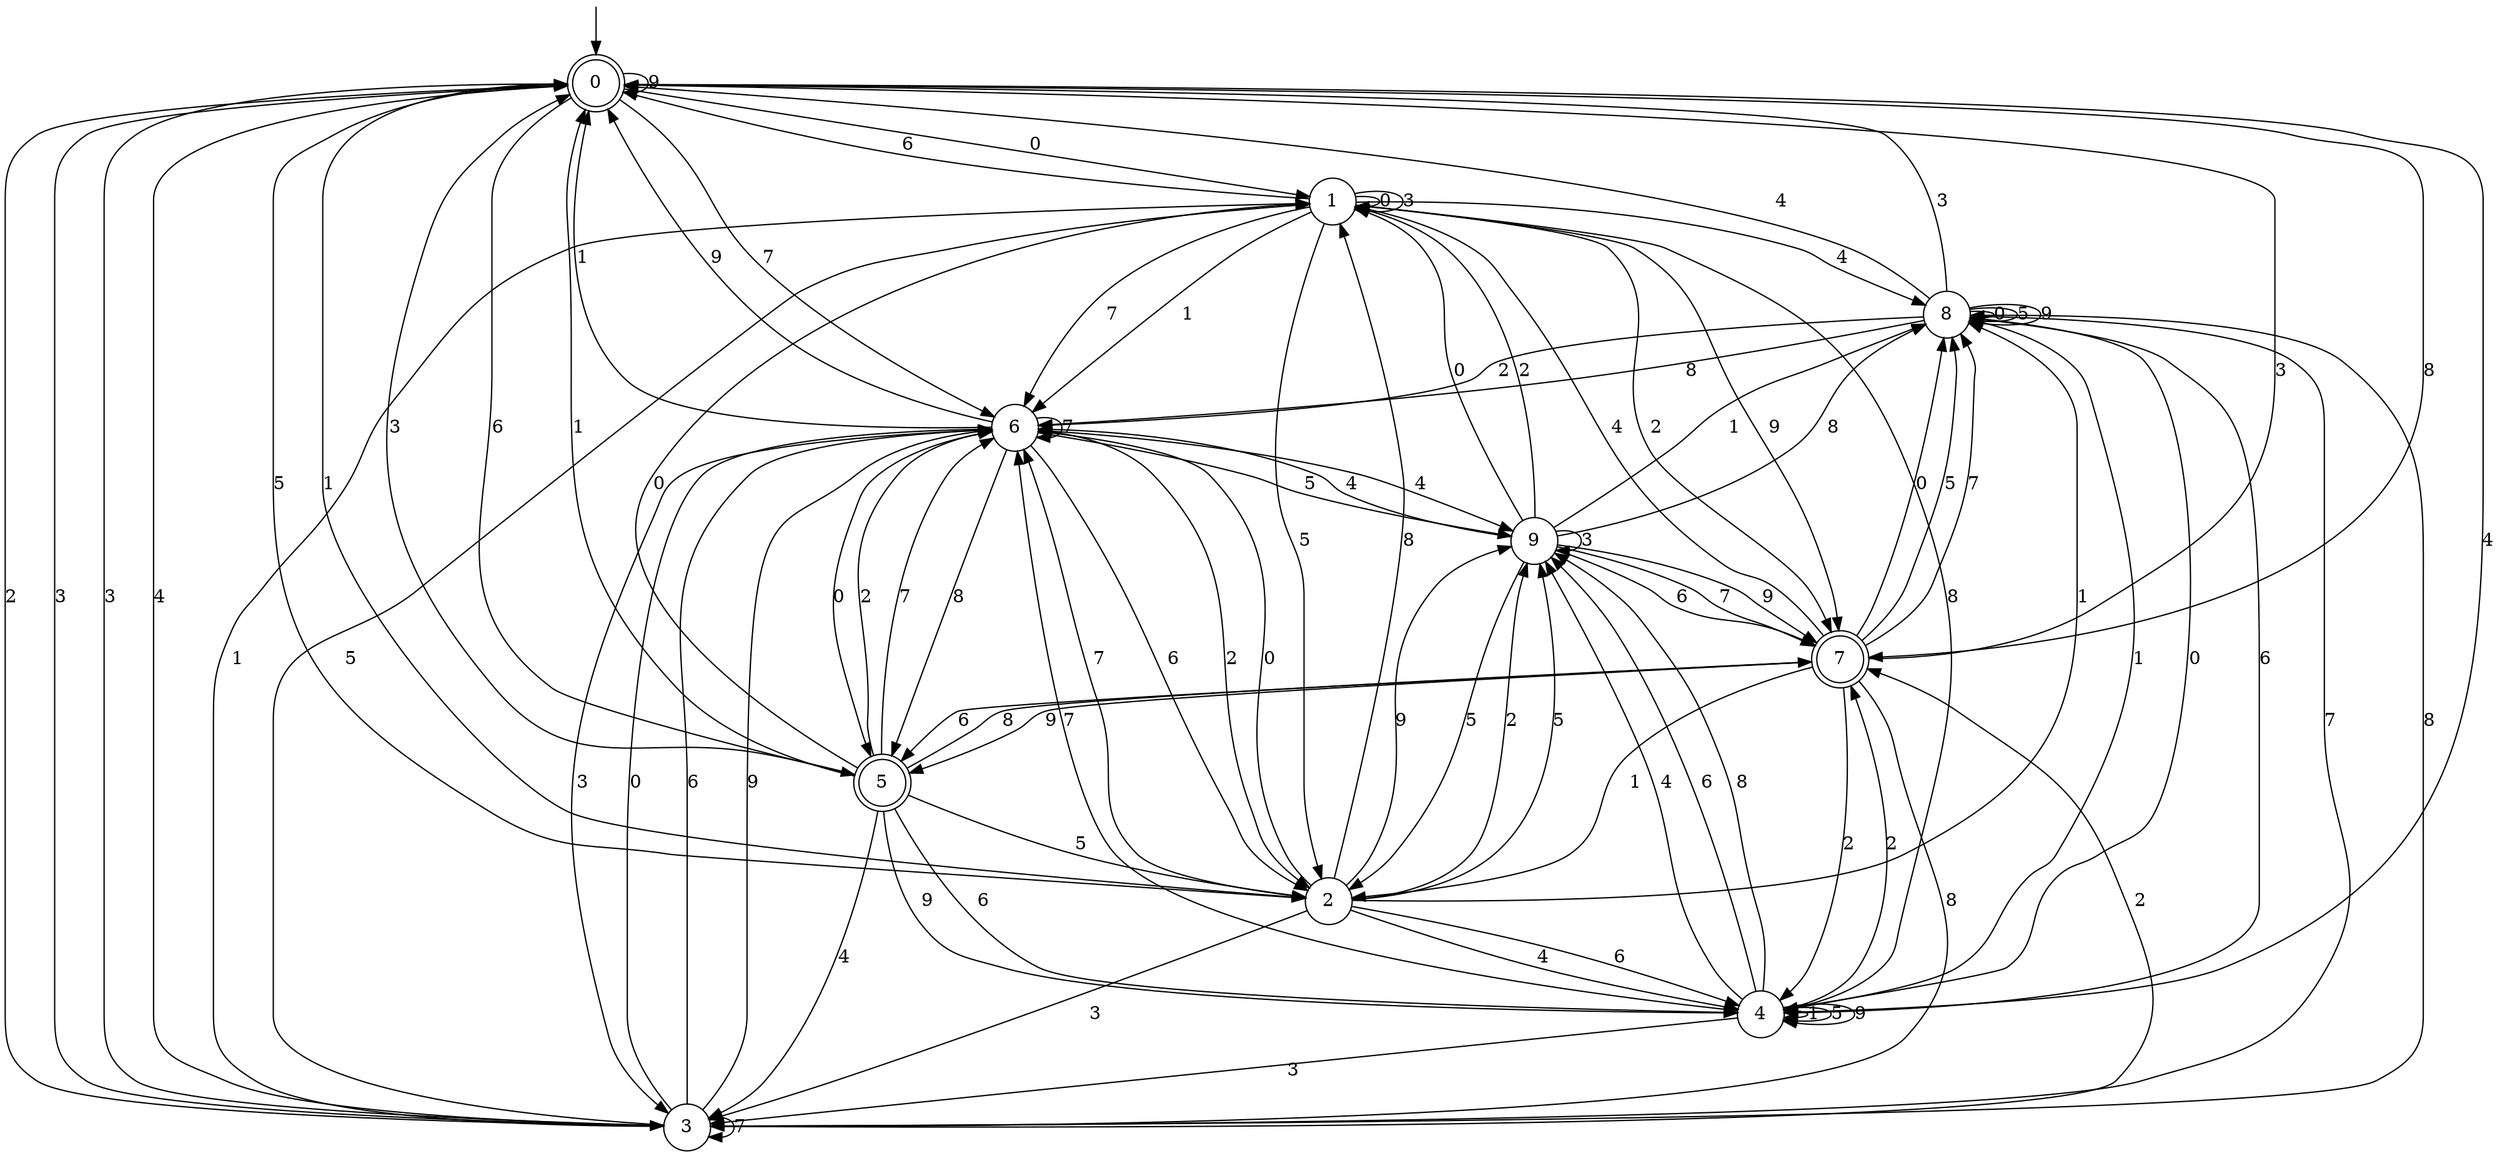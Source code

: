 digraph g {

	s0 [shape="doublecircle" label="0"];
	s1 [shape="circle" label="1"];
	s2 [shape="circle" label="2"];
	s3 [shape="circle" label="3"];
	s4 [shape="circle" label="4"];
	s5 [shape="doublecircle" label="5"];
	s6 [shape="circle" label="6"];
	s7 [shape="doublecircle" label="7"];
	s8 [shape="circle" label="8"];
	s9 [shape="circle" label="9"];
	s0 -> s1 [label="0"];
	s0 -> s2 [label="1"];
	s0 -> s3 [label="2"];
	s0 -> s3 [label="3"];
	s0 -> s4 [label="4"];
	s0 -> s2 [label="5"];
	s0 -> s5 [label="6"];
	s0 -> s6 [label="7"];
	s0 -> s7 [label="8"];
	s0 -> s0 [label="9"];
	s1 -> s1 [label="0"];
	s1 -> s6 [label="1"];
	s1 -> s7 [label="2"];
	s1 -> s1 [label="3"];
	s1 -> s8 [label="4"];
	s1 -> s2 [label="5"];
	s1 -> s0 [label="6"];
	s1 -> s6 [label="7"];
	s1 -> s4 [label="8"];
	s1 -> s7 [label="9"];
	s2 -> s6 [label="0"];
	s2 -> s8 [label="1"];
	s2 -> s9 [label="2"];
	s2 -> s3 [label="3"];
	s2 -> s4 [label="4"];
	s2 -> s9 [label="5"];
	s2 -> s4 [label="6"];
	s2 -> s6 [label="7"];
	s2 -> s1 [label="8"];
	s2 -> s9 [label="9"];
	s3 -> s6 [label="0"];
	s3 -> s1 [label="1"];
	s3 -> s7 [label="2"];
	s3 -> s0 [label="3"];
	s3 -> s0 [label="4"];
	s3 -> s1 [label="5"];
	s3 -> s6 [label="6"];
	s3 -> s3 [label="7"];
	s3 -> s8 [label="8"];
	s3 -> s6 [label="9"];
	s4 -> s8 [label="0"];
	s4 -> s4 [label="1"];
	s4 -> s7 [label="2"];
	s4 -> s3 [label="3"];
	s4 -> s9 [label="4"];
	s4 -> s4 [label="5"];
	s4 -> s9 [label="6"];
	s4 -> s6 [label="7"];
	s4 -> s9 [label="8"];
	s4 -> s4 [label="9"];
	s5 -> s1 [label="0"];
	s5 -> s0 [label="1"];
	s5 -> s6 [label="2"];
	s5 -> s0 [label="3"];
	s5 -> s3 [label="4"];
	s5 -> s2 [label="5"];
	s5 -> s4 [label="6"];
	s5 -> s6 [label="7"];
	s5 -> s7 [label="8"];
	s5 -> s4 [label="9"];
	s6 -> s5 [label="0"];
	s6 -> s0 [label="1"];
	s6 -> s2 [label="2"];
	s6 -> s3 [label="3"];
	s6 -> s9 [label="4"];
	s6 -> s9 [label="5"];
	s6 -> s2 [label="6"];
	s6 -> s6 [label="7"];
	s6 -> s5 [label="8"];
	s6 -> s0 [label="9"];
	s7 -> s8 [label="0"];
	s7 -> s2 [label="1"];
	s7 -> s4 [label="2"];
	s7 -> s0 [label="3"];
	s7 -> s1 [label="4"];
	s7 -> s8 [label="5"];
	s7 -> s5 [label="6"];
	s7 -> s8 [label="7"];
	s7 -> s3 [label="8"];
	s7 -> s5 [label="9"];
	s8 -> s8 [label="0"];
	s8 -> s4 [label="1"];
	s8 -> s6 [label="2"];
	s8 -> s0 [label="3"];
	s8 -> s0 [label="4"];
	s8 -> s8 [label="5"];
	s8 -> s4 [label="6"];
	s8 -> s3 [label="7"];
	s8 -> s6 [label="8"];
	s8 -> s8 [label="9"];
	s9 -> s1 [label="0"];
	s9 -> s8 [label="1"];
	s9 -> s1 [label="2"];
	s9 -> s9 [label="3"];
	s9 -> s6 [label="4"];
	s9 -> s2 [label="5"];
	s9 -> s7 [label="6"];
	s9 -> s7 [label="7"];
	s9 -> s8 [label="8"];
	s9 -> s7 [label="9"];

__start0 [label="" shape="none" width="0" height="0"];
__start0 -> s0;

}
